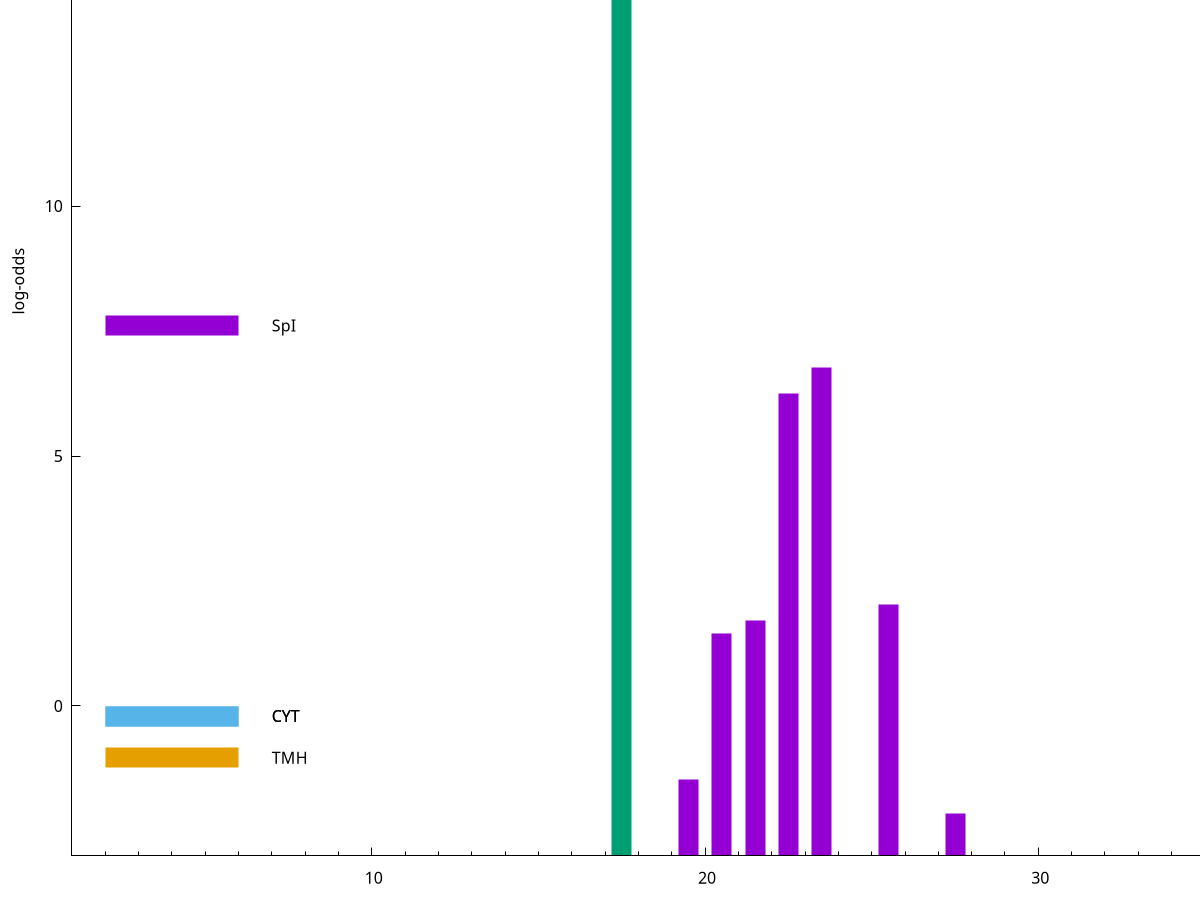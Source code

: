 set title "LipoP predictions for SRR5666568.gff"
set size 2., 1.4
set xrange [1:70] 
set mxtics 10
set yrange [-3:20]
set y2range [0:23]
set ylabel "log-odds"
set term postscript eps color solid "Helvetica" 30
set output "SRR5666568.gff498.eps"
set arrow from 2,14.8329 to 6,14.8329 nohead lt 2 lw 20
set label "SpII" at 7,14.8329
set arrow from 2,7.61352 to 6,7.61352 nohead lt 1 lw 20
set label "SpI" at 7,7.61352
set arrow from 2,-0.200913 to 6,-0.200913 nohead lt 3 lw 20
set label "CYT" at 7,-0.200913
set arrow from 2,-0.200913 to 6,-0.200913 nohead lt 3 lw 20
set label "CYT" at 7,-0.200913
set arrow from 2,-1.03764 to 6,-1.03764 nohead lt 4 lw 20
set label "TMH" at 7,-1.03764
set arrow from 2,14.8329 to 6,14.8329 nohead lt 2 lw 20
set label "SpII" at 7,14.8329
# NOTE: The scores below are the log-odds scores with the threshold
# NOTE: subtracted (a hack to make gnuplot make the histogram all
# NOTE: look nice).
plot "-" axes x1y2 title "" with impulses lt 2 lw 20, "-" axes x1y2 title "" with impulses lt 1 lw 20
17.500000 17.832900
e
23.500000 9.768930
22.500000 9.247070
25.500000 5.035660
21.500000 4.708550
20.500000 4.456710
19.500000 1.519030
27.500000 0.856340
e
exit
